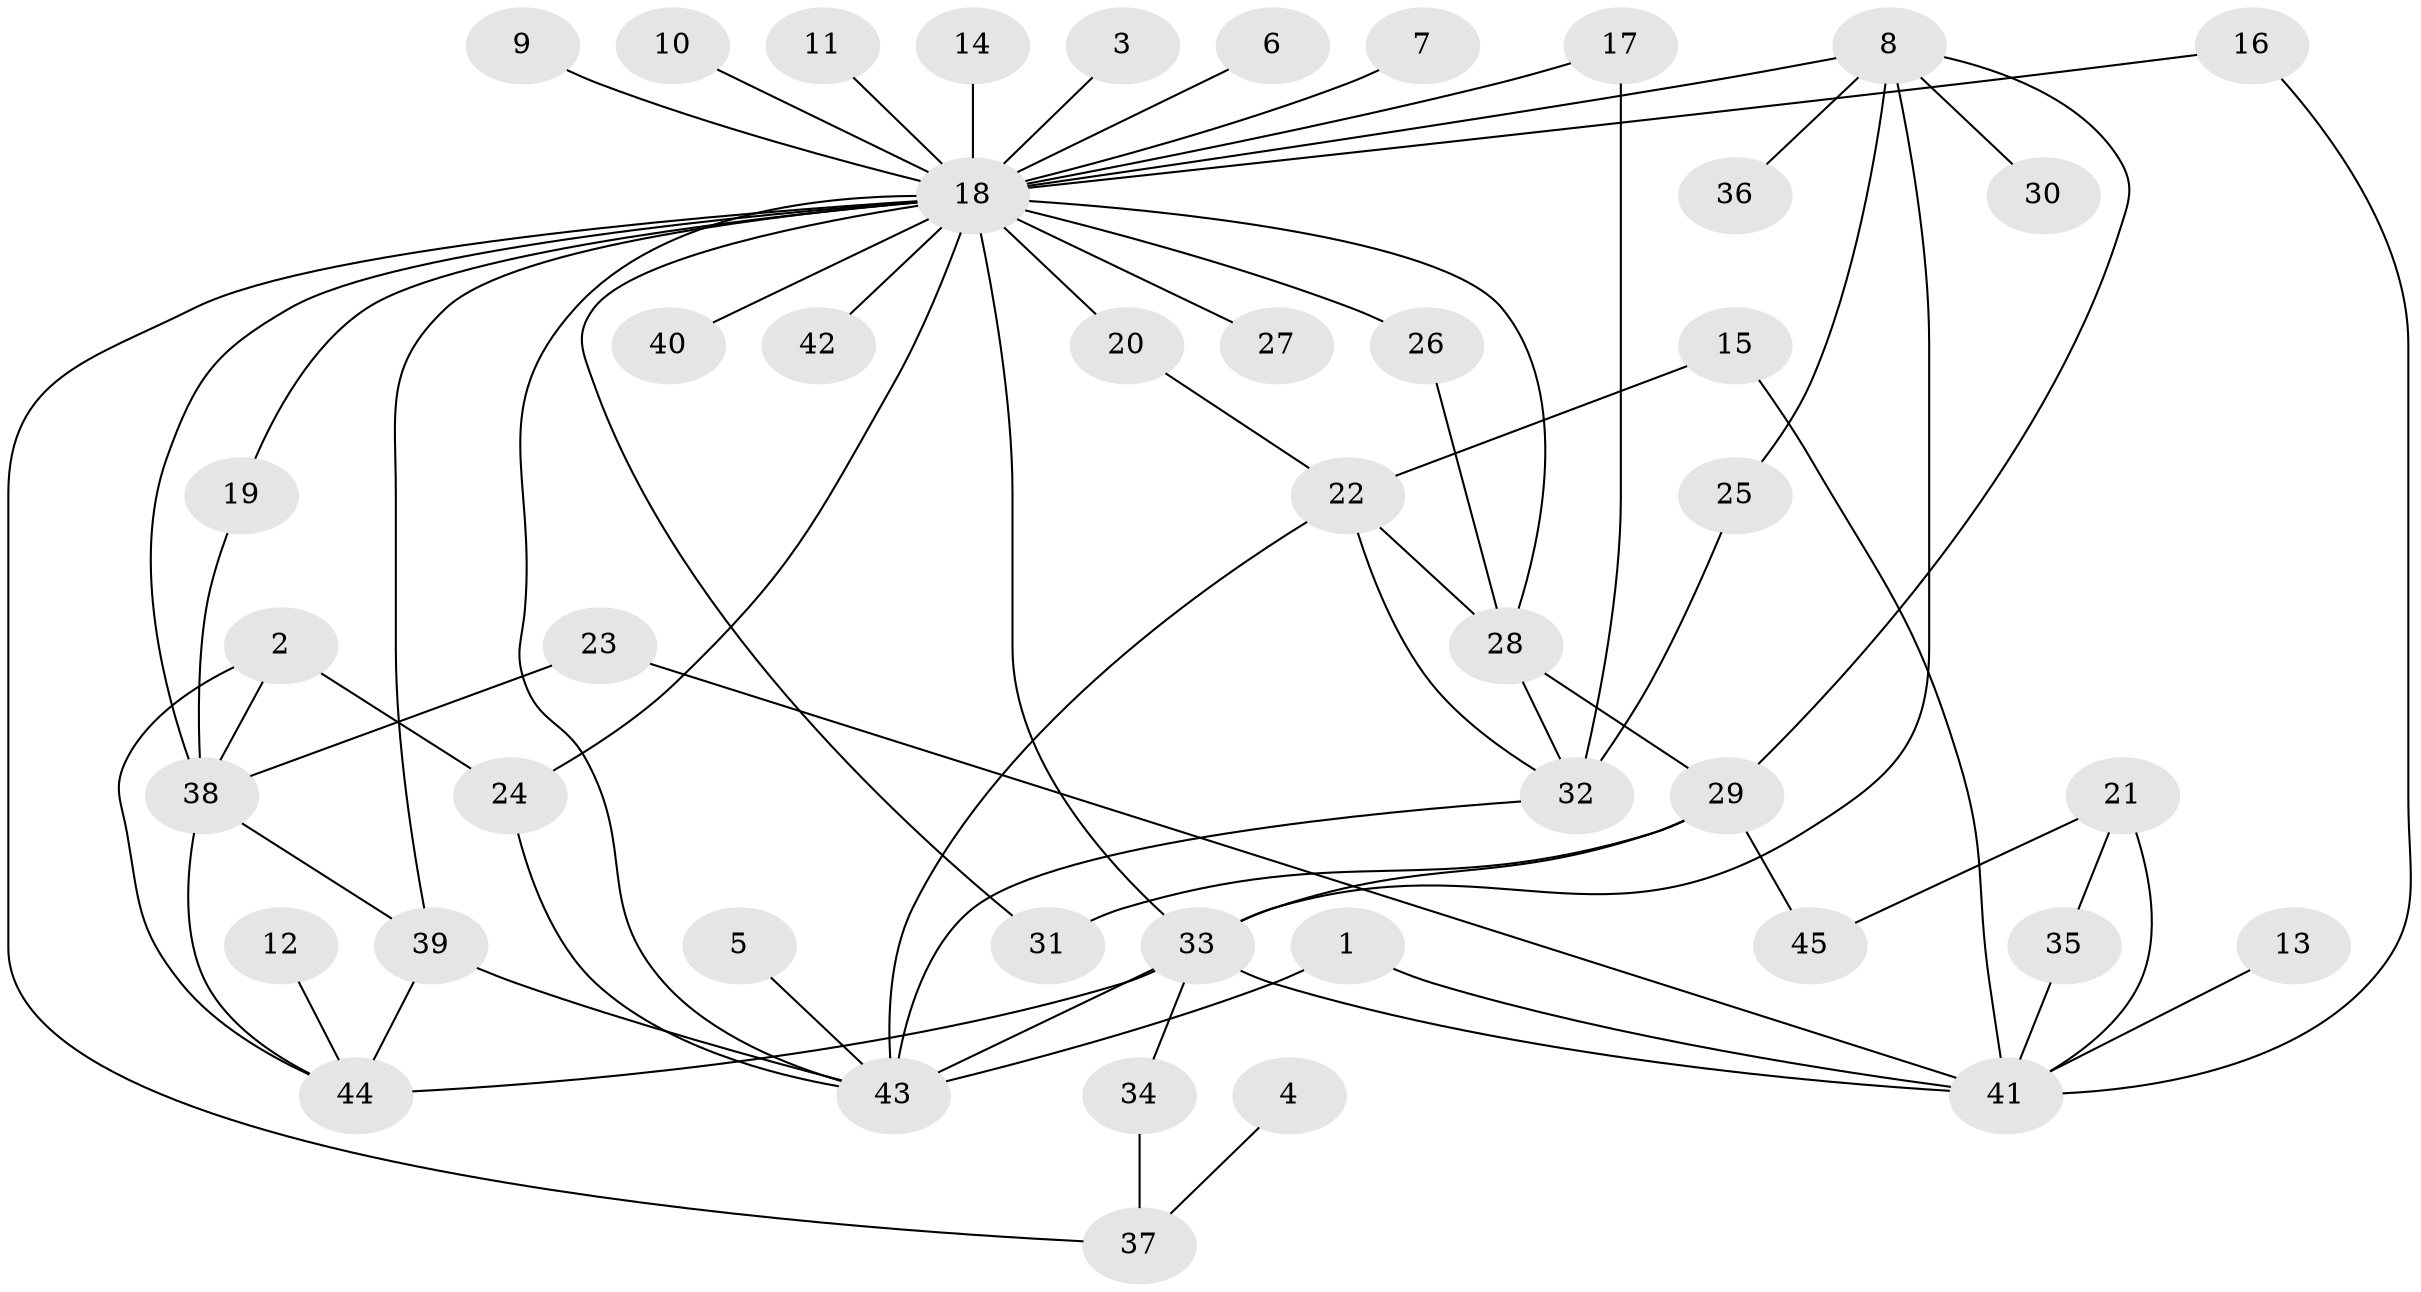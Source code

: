 // original degree distribution, {11: 0.013422818791946308, 15: 0.006711409395973154, 2: 0.24161073825503357, 4: 0.053691275167785234, 10: 0.013422818791946308, 35: 0.006711409395973154, 5: 0.026845637583892617, 3: 0.12751677852348994, 6: 0.020134228187919462, 8: 0.013422818791946308, 1: 0.4697986577181208, 7: 0.006711409395973154}
// Generated by graph-tools (version 1.1) at 2025/36/03/04/25 23:36:44]
// undirected, 45 vertices, 71 edges
graph export_dot {
  node [color=gray90,style=filled];
  1;
  2;
  3;
  4;
  5;
  6;
  7;
  8;
  9;
  10;
  11;
  12;
  13;
  14;
  15;
  16;
  17;
  18;
  19;
  20;
  21;
  22;
  23;
  24;
  25;
  26;
  27;
  28;
  29;
  30;
  31;
  32;
  33;
  34;
  35;
  36;
  37;
  38;
  39;
  40;
  41;
  42;
  43;
  44;
  45;
  1 -- 41 [weight=1.0];
  1 -- 43 [weight=1.0];
  2 -- 24 [weight=1.0];
  2 -- 38 [weight=1.0];
  2 -- 44 [weight=1.0];
  3 -- 18 [weight=1.0];
  4 -- 37 [weight=1.0];
  5 -- 43 [weight=1.0];
  6 -- 18 [weight=1.0];
  7 -- 18 [weight=1.0];
  8 -- 18 [weight=1.0];
  8 -- 25 [weight=1.0];
  8 -- 29 [weight=1.0];
  8 -- 30 [weight=1.0];
  8 -- 33 [weight=1.0];
  8 -- 36 [weight=1.0];
  9 -- 18 [weight=1.0];
  10 -- 18 [weight=1.0];
  11 -- 18 [weight=1.0];
  12 -- 44 [weight=1.0];
  13 -- 41 [weight=1.0];
  14 -- 18 [weight=1.0];
  15 -- 22 [weight=1.0];
  15 -- 41 [weight=1.0];
  16 -- 18 [weight=1.0];
  16 -- 41 [weight=1.0];
  17 -- 18 [weight=1.0];
  17 -- 32 [weight=2.0];
  18 -- 19 [weight=1.0];
  18 -- 20 [weight=1.0];
  18 -- 24 [weight=1.0];
  18 -- 26 [weight=2.0];
  18 -- 27 [weight=1.0];
  18 -- 28 [weight=1.0];
  18 -- 31 [weight=1.0];
  18 -- 33 [weight=3.0];
  18 -- 37 [weight=1.0];
  18 -- 38 [weight=3.0];
  18 -- 39 [weight=1.0];
  18 -- 40 [weight=1.0];
  18 -- 42 [weight=1.0];
  18 -- 43 [weight=1.0];
  19 -- 38 [weight=1.0];
  20 -- 22 [weight=1.0];
  21 -- 35 [weight=1.0];
  21 -- 41 [weight=1.0];
  21 -- 45 [weight=1.0];
  22 -- 28 [weight=1.0];
  22 -- 32 [weight=2.0];
  22 -- 43 [weight=1.0];
  23 -- 38 [weight=1.0];
  23 -- 41 [weight=1.0];
  24 -- 43 [weight=1.0];
  25 -- 32 [weight=1.0];
  26 -- 28 [weight=1.0];
  28 -- 29 [weight=1.0];
  28 -- 32 [weight=1.0];
  29 -- 31 [weight=1.0];
  29 -- 33 [weight=1.0];
  29 -- 45 [weight=1.0];
  32 -- 43 [weight=1.0];
  33 -- 34 [weight=1.0];
  33 -- 41 [weight=1.0];
  33 -- 43 [weight=3.0];
  33 -- 44 [weight=1.0];
  34 -- 37 [weight=1.0];
  35 -- 41 [weight=1.0];
  38 -- 39 [weight=1.0];
  38 -- 44 [weight=1.0];
  39 -- 43 [weight=1.0];
  39 -- 44 [weight=2.0];
}
